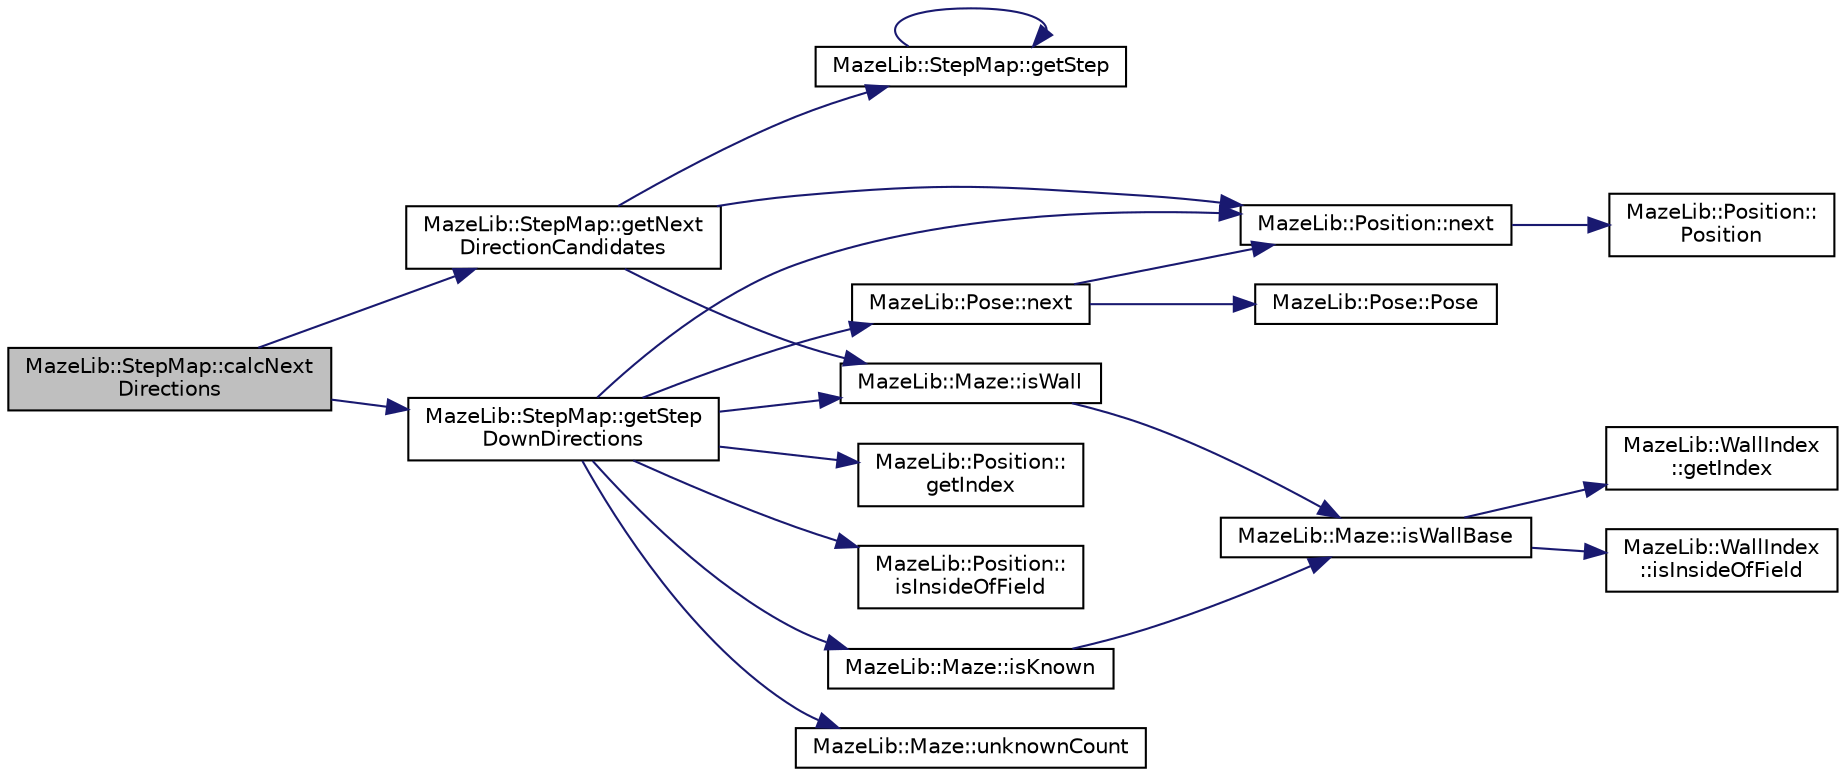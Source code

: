 digraph "MazeLib::StepMap::calcNextDirections"
{
 // LATEX_PDF_SIZE
  edge [fontname="Helvetica",fontsize="10",labelfontname="Helvetica",labelfontsize="10"];
  node [fontname="Helvetica",fontsize="10",shape=record];
  rankdir="LR";
  Node1 [label="MazeLib::StepMap::calcNext\lDirections",height=0.2,width=0.4,color="black", fillcolor="grey75", style="filled", fontcolor="black",tooltip="ステップマップから次に行くべき方向を計算する関数"];
  Node1 -> Node2 [color="midnightblue",fontsize="10",style="solid",fontname="Helvetica"];
  Node2 [label="MazeLib::StepMap::getNext\lDirectionCandidates",height=0.2,width=0.4,color="black", fillcolor="white", style="filled",URL="$d9/da9/classMazeLib_1_1StepMap.html#ac277a78faec8d3d924dabcaa7a7b69ed",tooltip="引数区画の周囲の未知壁の確認優先順位を生成する関数"];
  Node2 -> Node3 [color="midnightblue",fontsize="10",style="solid",fontname="Helvetica"];
  Node3 [label="MazeLib::StepMap::getStep",height=0.2,width=0.4,color="black", fillcolor="white", style="filled",URL="$d9/da9/classMazeLib_1_1StepMap.html#a637f3f49d407fb3cc1b66dab75c95dea",tooltip="ステップの取得"];
  Node3 -> Node3 [color="midnightblue",fontsize="10",style="solid",fontname="Helvetica"];
  Node2 -> Node4 [color="midnightblue",fontsize="10",style="solid",fontname="Helvetica"];
  Node4 [label="MazeLib::Maze::isWall",height=0.2,width=0.4,color="black", fillcolor="white", style="filled",URL="$d8/d25/classMazeLib_1_1Maze.html#aefe7c86cad9db92885a6f6eda52b04d0",tooltip="壁の有無を返す"];
  Node4 -> Node5 [color="midnightblue",fontsize="10",style="solid",fontname="Helvetica"];
  Node5 [label="MazeLib::Maze::isWallBase",height=0.2,width=0.4,color="black", fillcolor="white", style="filled",URL="$d8/d25/classMazeLib_1_1Maze.html#a221de846e39eb32863a2b24ab9543560",tooltip="壁の確認のベース関数。迷路外を参照すると壁ありと返す。"];
  Node5 -> Node6 [color="midnightblue",fontsize="10",style="solid",fontname="Helvetica"];
  Node6 [label="MazeLib::WallIndex\l::getIndex",height=0.2,width=0.4,color="black", fillcolor="white", style="filled",URL="$d6/d8d/structMazeLib_1_1WallIndex.html#a28d5ca6fe2ee32fe06a7a3d1437566ff",tooltip="迷路内の壁を一意な通し番号として表現したIDを返す。 迷路外の壁の場合未定義動作となる。"];
  Node5 -> Node7 [color="midnightblue",fontsize="10",style="solid",fontname="Helvetica"];
  Node7 [label="MazeLib::WallIndex\l::isInsideOfField",height=0.2,width=0.4,color="black", fillcolor="white", style="filled",URL="$d6/d8d/structMazeLib_1_1WallIndex.html#ab17656c4ce938f11b042e14a1f6e01ce",tooltip="壁がフィールド内か判定する関数 x,y が (0,0)と(MAZE_SIZE-1,MAZE_SIZE-1)の間かつ、z が外周上にいない"];
  Node2 -> Node8 [color="midnightblue",fontsize="10",style="solid",fontname="Helvetica"];
  Node8 [label="MazeLib::Position::next",height=0.2,width=0.4,color="black", fillcolor="white", style="filled",URL="$d0/ddc/structMazeLib_1_1Position.html#a78d3cd4841a650b5b88094075ebd1261",tooltip="自分の引数方向に隣接した区画の Position を返す"];
  Node8 -> Node9 [color="midnightblue",fontsize="10",style="solid",fontname="Helvetica"];
  Node9 [label="MazeLib::Position::\lPosition",height=0.2,width=0.4,color="black", fillcolor="white", style="filled",URL="$d0/ddc/structMazeLib_1_1Position.html#a273bddbcc328c127be9453db54707ef6",tooltip="ゼロ初期化のデフォルトコンストラクタ"];
  Node1 -> Node10 [color="midnightblue",fontsize="10",style="solid",fontname="Helvetica"];
  Node10 [label="MazeLib::StepMap::getStep\lDownDirections",height=0.2,width=0.4,color="black", fillcolor="white", style="filled",URL="$d9/da9/classMazeLib_1_1StepMap.html#af11d7b324e1cd98760f6a5fc3efa7a2a",tooltip="ステップマップにより次に行くべき方向列を生成する"];
  Node10 -> Node11 [color="midnightblue",fontsize="10",style="solid",fontname="Helvetica"];
  Node11 [label="MazeLib::Position::\lgetIndex",height=0.2,width=0.4,color="black", fillcolor="white", style="filled",URL="$d0/ddc/structMazeLib_1_1Position.html#a79c7f753702503606434d941d5d57a51",tooltip="迷路内の区画の一意な通し番号となるIDを取得する"];
  Node10 -> Node12 [color="midnightblue",fontsize="10",style="solid",fontname="Helvetica"];
  Node12 [label="MazeLib::Position::\lisInsideOfField",height=0.2,width=0.4,color="black", fillcolor="white", style="filled",URL="$d0/ddc/structMazeLib_1_1Position.html#a4cdcf2aff33d82472233488385ff9d71",tooltip="フィールド内かどうかを判定する関数"];
  Node10 -> Node13 [color="midnightblue",fontsize="10",style="solid",fontname="Helvetica"];
  Node13 [label="MazeLib::Maze::isKnown",height=0.2,width=0.4,color="black", fillcolor="white", style="filled",URL="$d8/d25/classMazeLib_1_1Maze.html#a239d960e2d48de73ffcdd48b046cc208",tooltip="壁が探索済みかを返す"];
  Node13 -> Node5 [color="midnightblue",fontsize="10",style="solid",fontname="Helvetica"];
  Node10 -> Node4 [color="midnightblue",fontsize="10",style="solid",fontname="Helvetica"];
  Node10 -> Node8 [color="midnightblue",fontsize="10",style="solid",fontname="Helvetica"];
  Node10 -> Node14 [color="midnightblue",fontsize="10",style="solid",fontname="Helvetica"];
  Node14 [label="MazeLib::Pose::next",height=0.2,width=0.4,color="black", fillcolor="white", style="filled",URL="$df/ddb/structMazeLib_1_1Pose.html#ae858274f0f1f5e3be99cf41563ed0798",tooltip="隣接姿勢の取得"];
  Node14 -> Node8 [color="midnightblue",fontsize="10",style="solid",fontname="Helvetica"];
  Node14 -> Node15 [color="midnightblue",fontsize="10",style="solid",fontname="Helvetica"];
  Node15 [label="MazeLib::Pose::Pose",height=0.2,width=0.4,color="black", fillcolor="white", style="filled",URL="$df/ddb/structMazeLib_1_1Pose.html#a1afb418adcd34f3d6a91fb6710e74731",tooltip=" "];
  Node10 -> Node16 [color="midnightblue",fontsize="10",style="solid",fontname="Helvetica"];
  Node16 [label="MazeLib::Maze::unknownCount",height=0.2,width=0.4,color="black", fillcolor="white", style="filled",URL="$d8/d25/classMazeLib_1_1Maze.html#aa727fb0dba3e28ea5325ac4fdb87c831",tooltip="引数区画に隣接する未知壁の数を返す"];
}
